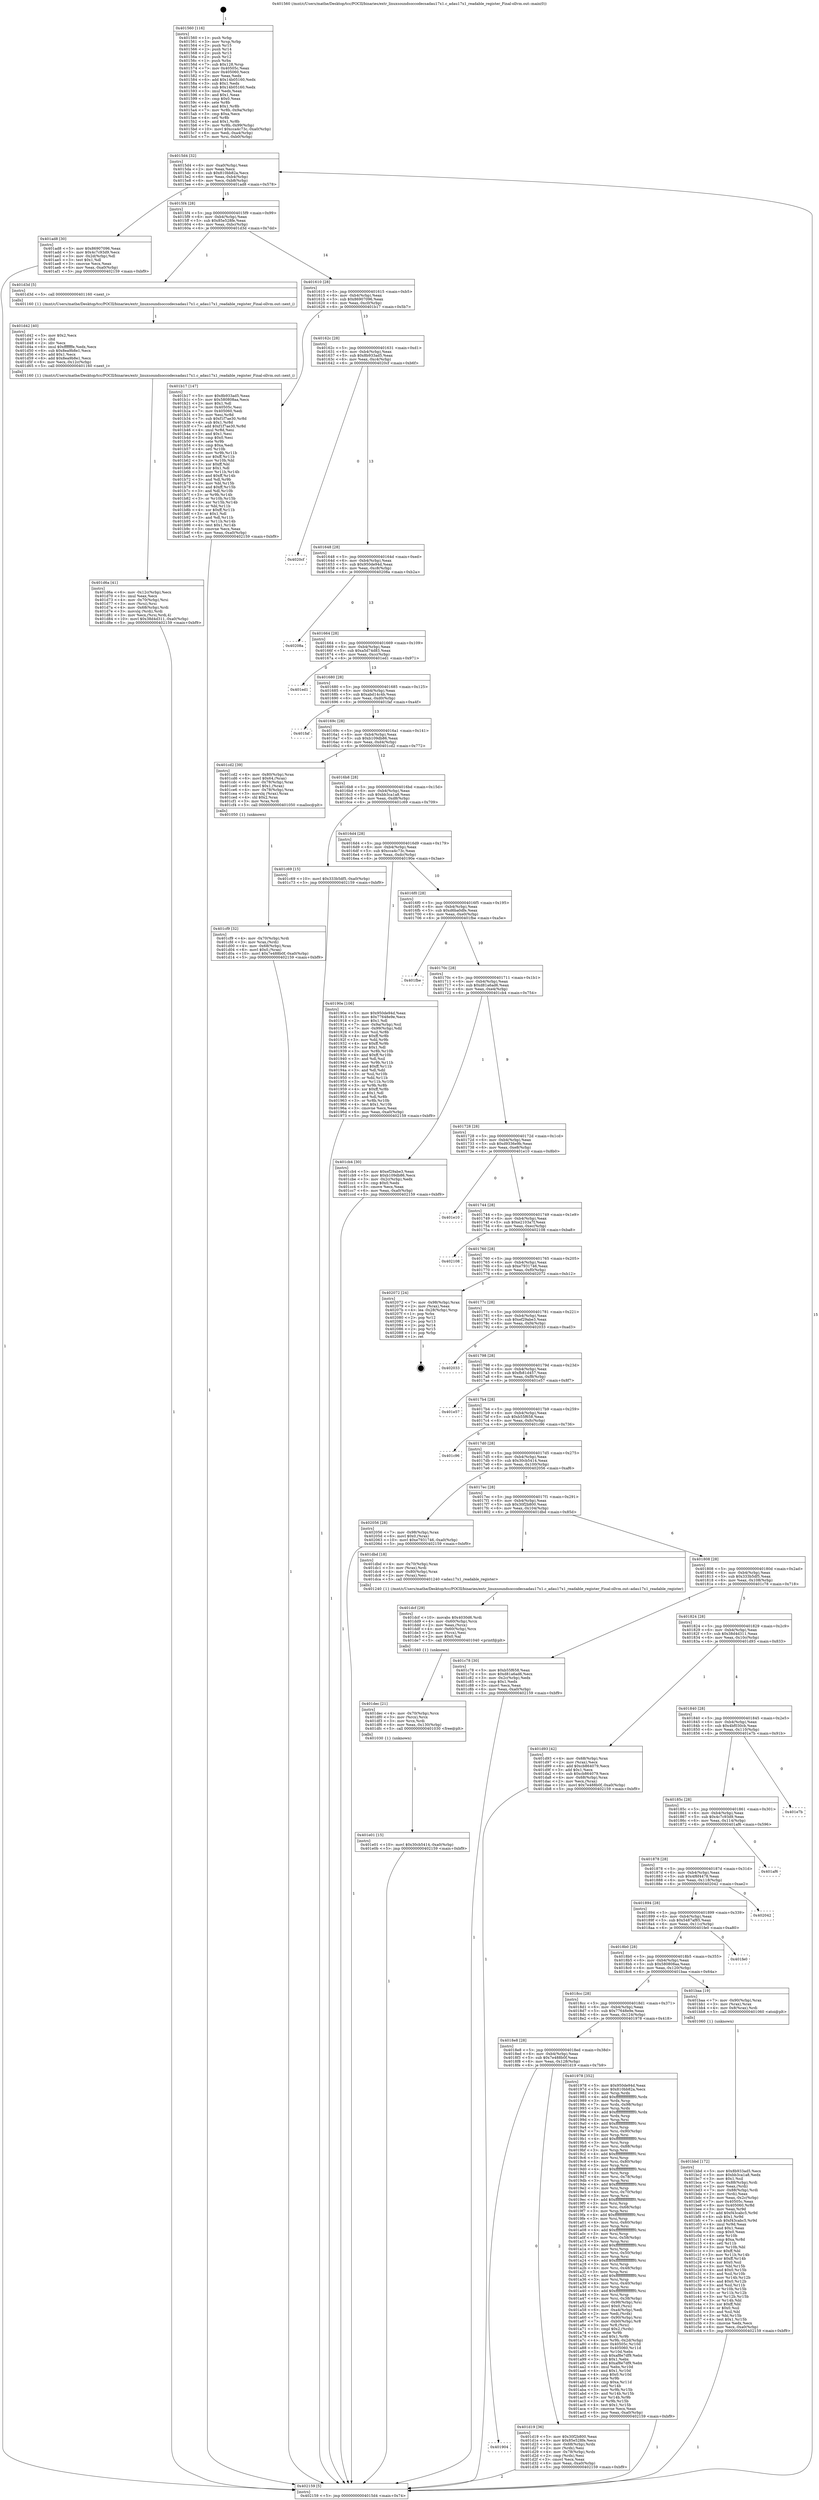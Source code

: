 digraph "0x401560" {
  label = "0x401560 (/mnt/c/Users/mathe/Desktop/tcc/POCII/binaries/extr_linuxsoundsoccodecsadau17x1.c_adau17x1_readable_register_Final-ollvm.out::main(0))"
  labelloc = "t"
  node[shape=record]

  Entry [label="",width=0.3,height=0.3,shape=circle,fillcolor=black,style=filled]
  "0x4015d4" [label="{
     0x4015d4 [32]\l
     | [instrs]\l
     &nbsp;&nbsp;0x4015d4 \<+6\>: mov -0xa0(%rbp),%eax\l
     &nbsp;&nbsp;0x4015da \<+2\>: mov %eax,%ecx\l
     &nbsp;&nbsp;0x4015dc \<+6\>: sub $0x810bb82a,%ecx\l
     &nbsp;&nbsp;0x4015e2 \<+6\>: mov %eax,-0xb4(%rbp)\l
     &nbsp;&nbsp;0x4015e8 \<+6\>: mov %ecx,-0xb8(%rbp)\l
     &nbsp;&nbsp;0x4015ee \<+6\>: je 0000000000401ad8 \<main+0x578\>\l
  }"]
  "0x401ad8" [label="{
     0x401ad8 [30]\l
     | [instrs]\l
     &nbsp;&nbsp;0x401ad8 \<+5\>: mov $0x86907096,%eax\l
     &nbsp;&nbsp;0x401add \<+5\>: mov $0x4c7c93d9,%ecx\l
     &nbsp;&nbsp;0x401ae2 \<+3\>: mov -0x2d(%rbp),%dl\l
     &nbsp;&nbsp;0x401ae5 \<+3\>: test $0x1,%dl\l
     &nbsp;&nbsp;0x401ae8 \<+3\>: cmovne %ecx,%eax\l
     &nbsp;&nbsp;0x401aeb \<+6\>: mov %eax,-0xa0(%rbp)\l
     &nbsp;&nbsp;0x401af1 \<+5\>: jmp 0000000000402159 \<main+0xbf9\>\l
  }"]
  "0x4015f4" [label="{
     0x4015f4 [28]\l
     | [instrs]\l
     &nbsp;&nbsp;0x4015f4 \<+5\>: jmp 00000000004015f9 \<main+0x99\>\l
     &nbsp;&nbsp;0x4015f9 \<+6\>: mov -0xb4(%rbp),%eax\l
     &nbsp;&nbsp;0x4015ff \<+5\>: sub $0x85e528fe,%eax\l
     &nbsp;&nbsp;0x401604 \<+6\>: mov %eax,-0xbc(%rbp)\l
     &nbsp;&nbsp;0x40160a \<+6\>: je 0000000000401d3d \<main+0x7dd\>\l
  }"]
  Exit [label="",width=0.3,height=0.3,shape=circle,fillcolor=black,style=filled,peripheries=2]
  "0x401d3d" [label="{
     0x401d3d [5]\l
     | [instrs]\l
     &nbsp;&nbsp;0x401d3d \<+5\>: call 0000000000401160 \<next_i\>\l
     | [calls]\l
     &nbsp;&nbsp;0x401160 \{1\} (/mnt/c/Users/mathe/Desktop/tcc/POCII/binaries/extr_linuxsoundsoccodecsadau17x1.c_adau17x1_readable_register_Final-ollvm.out::next_i)\l
  }"]
  "0x401610" [label="{
     0x401610 [28]\l
     | [instrs]\l
     &nbsp;&nbsp;0x401610 \<+5\>: jmp 0000000000401615 \<main+0xb5\>\l
     &nbsp;&nbsp;0x401615 \<+6\>: mov -0xb4(%rbp),%eax\l
     &nbsp;&nbsp;0x40161b \<+5\>: sub $0x86907096,%eax\l
     &nbsp;&nbsp;0x401620 \<+6\>: mov %eax,-0xc0(%rbp)\l
     &nbsp;&nbsp;0x401626 \<+6\>: je 0000000000401b17 \<main+0x5b7\>\l
  }"]
  "0x401e01" [label="{
     0x401e01 [15]\l
     | [instrs]\l
     &nbsp;&nbsp;0x401e01 \<+10\>: movl $0x30cb5414,-0xa0(%rbp)\l
     &nbsp;&nbsp;0x401e0b \<+5\>: jmp 0000000000402159 \<main+0xbf9\>\l
  }"]
  "0x401b17" [label="{
     0x401b17 [147]\l
     | [instrs]\l
     &nbsp;&nbsp;0x401b17 \<+5\>: mov $0x8b933ad5,%eax\l
     &nbsp;&nbsp;0x401b1c \<+5\>: mov $0x580808aa,%ecx\l
     &nbsp;&nbsp;0x401b21 \<+2\>: mov $0x1,%dl\l
     &nbsp;&nbsp;0x401b23 \<+7\>: mov 0x40505c,%esi\l
     &nbsp;&nbsp;0x401b2a \<+7\>: mov 0x405060,%edi\l
     &nbsp;&nbsp;0x401b31 \<+3\>: mov %esi,%r8d\l
     &nbsp;&nbsp;0x401b34 \<+7\>: sub $0xf1f7ae30,%r8d\l
     &nbsp;&nbsp;0x401b3b \<+4\>: sub $0x1,%r8d\l
     &nbsp;&nbsp;0x401b3f \<+7\>: add $0xf1f7ae30,%r8d\l
     &nbsp;&nbsp;0x401b46 \<+4\>: imul %r8d,%esi\l
     &nbsp;&nbsp;0x401b4a \<+3\>: and $0x1,%esi\l
     &nbsp;&nbsp;0x401b4d \<+3\>: cmp $0x0,%esi\l
     &nbsp;&nbsp;0x401b50 \<+4\>: sete %r9b\l
     &nbsp;&nbsp;0x401b54 \<+3\>: cmp $0xa,%edi\l
     &nbsp;&nbsp;0x401b57 \<+4\>: setl %r10b\l
     &nbsp;&nbsp;0x401b5b \<+3\>: mov %r9b,%r11b\l
     &nbsp;&nbsp;0x401b5e \<+4\>: xor $0xff,%r11b\l
     &nbsp;&nbsp;0x401b62 \<+3\>: mov %r10b,%bl\l
     &nbsp;&nbsp;0x401b65 \<+3\>: xor $0xff,%bl\l
     &nbsp;&nbsp;0x401b68 \<+3\>: xor $0x1,%dl\l
     &nbsp;&nbsp;0x401b6b \<+3\>: mov %r11b,%r14b\l
     &nbsp;&nbsp;0x401b6e \<+4\>: and $0xff,%r14b\l
     &nbsp;&nbsp;0x401b72 \<+3\>: and %dl,%r9b\l
     &nbsp;&nbsp;0x401b75 \<+3\>: mov %bl,%r15b\l
     &nbsp;&nbsp;0x401b78 \<+4\>: and $0xff,%r15b\l
     &nbsp;&nbsp;0x401b7c \<+3\>: and %dl,%r10b\l
     &nbsp;&nbsp;0x401b7f \<+3\>: or %r9b,%r14b\l
     &nbsp;&nbsp;0x401b82 \<+3\>: or %r10b,%r15b\l
     &nbsp;&nbsp;0x401b85 \<+3\>: xor %r15b,%r14b\l
     &nbsp;&nbsp;0x401b88 \<+3\>: or %bl,%r11b\l
     &nbsp;&nbsp;0x401b8b \<+4\>: xor $0xff,%r11b\l
     &nbsp;&nbsp;0x401b8f \<+3\>: or $0x1,%dl\l
     &nbsp;&nbsp;0x401b92 \<+3\>: and %dl,%r11b\l
     &nbsp;&nbsp;0x401b95 \<+3\>: or %r11b,%r14b\l
     &nbsp;&nbsp;0x401b98 \<+4\>: test $0x1,%r14b\l
     &nbsp;&nbsp;0x401b9c \<+3\>: cmovne %ecx,%eax\l
     &nbsp;&nbsp;0x401b9f \<+6\>: mov %eax,-0xa0(%rbp)\l
     &nbsp;&nbsp;0x401ba5 \<+5\>: jmp 0000000000402159 \<main+0xbf9\>\l
  }"]
  "0x40162c" [label="{
     0x40162c [28]\l
     | [instrs]\l
     &nbsp;&nbsp;0x40162c \<+5\>: jmp 0000000000401631 \<main+0xd1\>\l
     &nbsp;&nbsp;0x401631 \<+6\>: mov -0xb4(%rbp),%eax\l
     &nbsp;&nbsp;0x401637 \<+5\>: sub $0x8b933ad5,%eax\l
     &nbsp;&nbsp;0x40163c \<+6\>: mov %eax,-0xc4(%rbp)\l
     &nbsp;&nbsp;0x401642 \<+6\>: je 00000000004020cf \<main+0xb6f\>\l
  }"]
  "0x401dec" [label="{
     0x401dec [21]\l
     | [instrs]\l
     &nbsp;&nbsp;0x401dec \<+4\>: mov -0x70(%rbp),%rcx\l
     &nbsp;&nbsp;0x401df0 \<+3\>: mov (%rcx),%rcx\l
     &nbsp;&nbsp;0x401df3 \<+3\>: mov %rcx,%rdi\l
     &nbsp;&nbsp;0x401df6 \<+6\>: mov %eax,-0x130(%rbp)\l
     &nbsp;&nbsp;0x401dfc \<+5\>: call 0000000000401030 \<free@plt\>\l
     | [calls]\l
     &nbsp;&nbsp;0x401030 \{1\} (unknown)\l
  }"]
  "0x4020cf" [label="{
     0x4020cf\l
  }", style=dashed]
  "0x401648" [label="{
     0x401648 [28]\l
     | [instrs]\l
     &nbsp;&nbsp;0x401648 \<+5\>: jmp 000000000040164d \<main+0xed\>\l
     &nbsp;&nbsp;0x40164d \<+6\>: mov -0xb4(%rbp),%eax\l
     &nbsp;&nbsp;0x401653 \<+5\>: sub $0x950de94d,%eax\l
     &nbsp;&nbsp;0x401658 \<+6\>: mov %eax,-0xc8(%rbp)\l
     &nbsp;&nbsp;0x40165e \<+6\>: je 000000000040208a \<main+0xb2a\>\l
  }"]
  "0x401dcf" [label="{
     0x401dcf [29]\l
     | [instrs]\l
     &nbsp;&nbsp;0x401dcf \<+10\>: movabs $0x4030d6,%rdi\l
     &nbsp;&nbsp;0x401dd9 \<+4\>: mov -0x60(%rbp),%rcx\l
     &nbsp;&nbsp;0x401ddd \<+2\>: mov %eax,(%rcx)\l
     &nbsp;&nbsp;0x401ddf \<+4\>: mov -0x60(%rbp),%rcx\l
     &nbsp;&nbsp;0x401de3 \<+2\>: mov (%rcx),%esi\l
     &nbsp;&nbsp;0x401de5 \<+2\>: mov $0x0,%al\l
     &nbsp;&nbsp;0x401de7 \<+5\>: call 0000000000401040 \<printf@plt\>\l
     | [calls]\l
     &nbsp;&nbsp;0x401040 \{1\} (unknown)\l
  }"]
  "0x40208a" [label="{
     0x40208a\l
  }", style=dashed]
  "0x401664" [label="{
     0x401664 [28]\l
     | [instrs]\l
     &nbsp;&nbsp;0x401664 \<+5\>: jmp 0000000000401669 \<main+0x109\>\l
     &nbsp;&nbsp;0x401669 \<+6\>: mov -0xb4(%rbp),%eax\l
     &nbsp;&nbsp;0x40166f \<+5\>: sub $0xa5d74d83,%eax\l
     &nbsp;&nbsp;0x401674 \<+6\>: mov %eax,-0xcc(%rbp)\l
     &nbsp;&nbsp;0x40167a \<+6\>: je 0000000000401ed1 \<main+0x971\>\l
  }"]
  "0x401d6a" [label="{
     0x401d6a [41]\l
     | [instrs]\l
     &nbsp;&nbsp;0x401d6a \<+6\>: mov -0x12c(%rbp),%ecx\l
     &nbsp;&nbsp;0x401d70 \<+3\>: imul %eax,%ecx\l
     &nbsp;&nbsp;0x401d73 \<+4\>: mov -0x70(%rbp),%rsi\l
     &nbsp;&nbsp;0x401d77 \<+3\>: mov (%rsi),%rsi\l
     &nbsp;&nbsp;0x401d7a \<+4\>: mov -0x68(%rbp),%rdi\l
     &nbsp;&nbsp;0x401d7e \<+3\>: movslq (%rdi),%rdi\l
     &nbsp;&nbsp;0x401d81 \<+3\>: mov %ecx,(%rsi,%rdi,4)\l
     &nbsp;&nbsp;0x401d84 \<+10\>: movl $0x38d4d311,-0xa0(%rbp)\l
     &nbsp;&nbsp;0x401d8e \<+5\>: jmp 0000000000402159 \<main+0xbf9\>\l
  }"]
  "0x401ed1" [label="{
     0x401ed1\l
  }", style=dashed]
  "0x401680" [label="{
     0x401680 [28]\l
     | [instrs]\l
     &nbsp;&nbsp;0x401680 \<+5\>: jmp 0000000000401685 \<main+0x125\>\l
     &nbsp;&nbsp;0x401685 \<+6\>: mov -0xb4(%rbp),%eax\l
     &nbsp;&nbsp;0x40168b \<+5\>: sub $0xabd14c4b,%eax\l
     &nbsp;&nbsp;0x401690 \<+6\>: mov %eax,-0xd0(%rbp)\l
     &nbsp;&nbsp;0x401696 \<+6\>: je 0000000000401faf \<main+0xa4f\>\l
  }"]
  "0x401d42" [label="{
     0x401d42 [40]\l
     | [instrs]\l
     &nbsp;&nbsp;0x401d42 \<+5\>: mov $0x2,%ecx\l
     &nbsp;&nbsp;0x401d47 \<+1\>: cltd\l
     &nbsp;&nbsp;0x401d48 \<+2\>: idiv %ecx\l
     &nbsp;&nbsp;0x401d4a \<+6\>: imul $0xfffffffe,%edx,%ecx\l
     &nbsp;&nbsp;0x401d50 \<+6\>: sub $0x8ea9b8e1,%ecx\l
     &nbsp;&nbsp;0x401d56 \<+3\>: add $0x1,%ecx\l
     &nbsp;&nbsp;0x401d59 \<+6\>: add $0x8ea9b8e1,%ecx\l
     &nbsp;&nbsp;0x401d5f \<+6\>: mov %ecx,-0x12c(%rbp)\l
     &nbsp;&nbsp;0x401d65 \<+5\>: call 0000000000401160 \<next_i\>\l
     | [calls]\l
     &nbsp;&nbsp;0x401160 \{1\} (/mnt/c/Users/mathe/Desktop/tcc/POCII/binaries/extr_linuxsoundsoccodecsadau17x1.c_adau17x1_readable_register_Final-ollvm.out::next_i)\l
  }"]
  "0x401faf" [label="{
     0x401faf\l
  }", style=dashed]
  "0x40169c" [label="{
     0x40169c [28]\l
     | [instrs]\l
     &nbsp;&nbsp;0x40169c \<+5\>: jmp 00000000004016a1 \<main+0x141\>\l
     &nbsp;&nbsp;0x4016a1 \<+6\>: mov -0xb4(%rbp),%eax\l
     &nbsp;&nbsp;0x4016a7 \<+5\>: sub $0xb109db86,%eax\l
     &nbsp;&nbsp;0x4016ac \<+6\>: mov %eax,-0xd4(%rbp)\l
     &nbsp;&nbsp;0x4016b2 \<+6\>: je 0000000000401cd2 \<main+0x772\>\l
  }"]
  "0x401904" [label="{
     0x401904\l
  }", style=dashed]
  "0x401cd2" [label="{
     0x401cd2 [39]\l
     | [instrs]\l
     &nbsp;&nbsp;0x401cd2 \<+4\>: mov -0x80(%rbp),%rax\l
     &nbsp;&nbsp;0x401cd6 \<+6\>: movl $0x64,(%rax)\l
     &nbsp;&nbsp;0x401cdc \<+4\>: mov -0x78(%rbp),%rax\l
     &nbsp;&nbsp;0x401ce0 \<+6\>: movl $0x1,(%rax)\l
     &nbsp;&nbsp;0x401ce6 \<+4\>: mov -0x78(%rbp),%rax\l
     &nbsp;&nbsp;0x401cea \<+3\>: movslq (%rax),%rax\l
     &nbsp;&nbsp;0x401ced \<+4\>: shl $0x2,%rax\l
     &nbsp;&nbsp;0x401cf1 \<+3\>: mov %rax,%rdi\l
     &nbsp;&nbsp;0x401cf4 \<+5\>: call 0000000000401050 \<malloc@plt\>\l
     | [calls]\l
     &nbsp;&nbsp;0x401050 \{1\} (unknown)\l
  }"]
  "0x4016b8" [label="{
     0x4016b8 [28]\l
     | [instrs]\l
     &nbsp;&nbsp;0x4016b8 \<+5\>: jmp 00000000004016bd \<main+0x15d\>\l
     &nbsp;&nbsp;0x4016bd \<+6\>: mov -0xb4(%rbp),%eax\l
     &nbsp;&nbsp;0x4016c3 \<+5\>: sub $0xbb3ca1a8,%eax\l
     &nbsp;&nbsp;0x4016c8 \<+6\>: mov %eax,-0xd8(%rbp)\l
     &nbsp;&nbsp;0x4016ce \<+6\>: je 0000000000401c69 \<main+0x709\>\l
  }"]
  "0x401d19" [label="{
     0x401d19 [36]\l
     | [instrs]\l
     &nbsp;&nbsp;0x401d19 \<+5\>: mov $0x30f2b800,%eax\l
     &nbsp;&nbsp;0x401d1e \<+5\>: mov $0x85e528fe,%ecx\l
     &nbsp;&nbsp;0x401d23 \<+4\>: mov -0x68(%rbp),%rdx\l
     &nbsp;&nbsp;0x401d27 \<+2\>: mov (%rdx),%esi\l
     &nbsp;&nbsp;0x401d29 \<+4\>: mov -0x78(%rbp),%rdx\l
     &nbsp;&nbsp;0x401d2d \<+2\>: cmp (%rdx),%esi\l
     &nbsp;&nbsp;0x401d2f \<+3\>: cmovl %ecx,%eax\l
     &nbsp;&nbsp;0x401d32 \<+6\>: mov %eax,-0xa0(%rbp)\l
     &nbsp;&nbsp;0x401d38 \<+5\>: jmp 0000000000402159 \<main+0xbf9\>\l
  }"]
  "0x401c69" [label="{
     0x401c69 [15]\l
     | [instrs]\l
     &nbsp;&nbsp;0x401c69 \<+10\>: movl $0x333b5df5,-0xa0(%rbp)\l
     &nbsp;&nbsp;0x401c73 \<+5\>: jmp 0000000000402159 \<main+0xbf9\>\l
  }"]
  "0x4016d4" [label="{
     0x4016d4 [28]\l
     | [instrs]\l
     &nbsp;&nbsp;0x4016d4 \<+5\>: jmp 00000000004016d9 \<main+0x179\>\l
     &nbsp;&nbsp;0x4016d9 \<+6\>: mov -0xb4(%rbp),%eax\l
     &nbsp;&nbsp;0x4016df \<+5\>: sub $0xcca4c73c,%eax\l
     &nbsp;&nbsp;0x4016e4 \<+6\>: mov %eax,-0xdc(%rbp)\l
     &nbsp;&nbsp;0x4016ea \<+6\>: je 000000000040190e \<main+0x3ae\>\l
  }"]
  "0x401cf9" [label="{
     0x401cf9 [32]\l
     | [instrs]\l
     &nbsp;&nbsp;0x401cf9 \<+4\>: mov -0x70(%rbp),%rdi\l
     &nbsp;&nbsp;0x401cfd \<+3\>: mov %rax,(%rdi)\l
     &nbsp;&nbsp;0x401d00 \<+4\>: mov -0x68(%rbp),%rax\l
     &nbsp;&nbsp;0x401d04 \<+6\>: movl $0x0,(%rax)\l
     &nbsp;&nbsp;0x401d0a \<+10\>: movl $0x7e488b0f,-0xa0(%rbp)\l
     &nbsp;&nbsp;0x401d14 \<+5\>: jmp 0000000000402159 \<main+0xbf9\>\l
  }"]
  "0x40190e" [label="{
     0x40190e [106]\l
     | [instrs]\l
     &nbsp;&nbsp;0x40190e \<+5\>: mov $0x950de94d,%eax\l
     &nbsp;&nbsp;0x401913 \<+5\>: mov $0x77648e9e,%ecx\l
     &nbsp;&nbsp;0x401918 \<+2\>: mov $0x1,%dl\l
     &nbsp;&nbsp;0x40191a \<+7\>: mov -0x9a(%rbp),%sil\l
     &nbsp;&nbsp;0x401921 \<+7\>: mov -0x99(%rbp),%dil\l
     &nbsp;&nbsp;0x401928 \<+3\>: mov %sil,%r8b\l
     &nbsp;&nbsp;0x40192b \<+4\>: xor $0xff,%r8b\l
     &nbsp;&nbsp;0x40192f \<+3\>: mov %dil,%r9b\l
     &nbsp;&nbsp;0x401932 \<+4\>: xor $0xff,%r9b\l
     &nbsp;&nbsp;0x401936 \<+3\>: xor $0x1,%dl\l
     &nbsp;&nbsp;0x401939 \<+3\>: mov %r8b,%r10b\l
     &nbsp;&nbsp;0x40193c \<+4\>: and $0xff,%r10b\l
     &nbsp;&nbsp;0x401940 \<+3\>: and %dl,%sil\l
     &nbsp;&nbsp;0x401943 \<+3\>: mov %r9b,%r11b\l
     &nbsp;&nbsp;0x401946 \<+4\>: and $0xff,%r11b\l
     &nbsp;&nbsp;0x40194a \<+3\>: and %dl,%dil\l
     &nbsp;&nbsp;0x40194d \<+3\>: or %sil,%r10b\l
     &nbsp;&nbsp;0x401950 \<+3\>: or %dil,%r11b\l
     &nbsp;&nbsp;0x401953 \<+3\>: xor %r11b,%r10b\l
     &nbsp;&nbsp;0x401956 \<+3\>: or %r9b,%r8b\l
     &nbsp;&nbsp;0x401959 \<+4\>: xor $0xff,%r8b\l
     &nbsp;&nbsp;0x40195d \<+3\>: or $0x1,%dl\l
     &nbsp;&nbsp;0x401960 \<+3\>: and %dl,%r8b\l
     &nbsp;&nbsp;0x401963 \<+3\>: or %r8b,%r10b\l
     &nbsp;&nbsp;0x401966 \<+4\>: test $0x1,%r10b\l
     &nbsp;&nbsp;0x40196a \<+3\>: cmovne %ecx,%eax\l
     &nbsp;&nbsp;0x40196d \<+6\>: mov %eax,-0xa0(%rbp)\l
     &nbsp;&nbsp;0x401973 \<+5\>: jmp 0000000000402159 \<main+0xbf9\>\l
  }"]
  "0x4016f0" [label="{
     0x4016f0 [28]\l
     | [instrs]\l
     &nbsp;&nbsp;0x4016f0 \<+5\>: jmp 00000000004016f5 \<main+0x195\>\l
     &nbsp;&nbsp;0x4016f5 \<+6\>: mov -0xb4(%rbp),%eax\l
     &nbsp;&nbsp;0x4016fb \<+5\>: sub $0xd6ba0dfe,%eax\l
     &nbsp;&nbsp;0x401700 \<+6\>: mov %eax,-0xe0(%rbp)\l
     &nbsp;&nbsp;0x401706 \<+6\>: je 0000000000401fbe \<main+0xa5e\>\l
  }"]
  "0x402159" [label="{
     0x402159 [5]\l
     | [instrs]\l
     &nbsp;&nbsp;0x402159 \<+5\>: jmp 00000000004015d4 \<main+0x74\>\l
  }"]
  "0x401560" [label="{
     0x401560 [116]\l
     | [instrs]\l
     &nbsp;&nbsp;0x401560 \<+1\>: push %rbp\l
     &nbsp;&nbsp;0x401561 \<+3\>: mov %rsp,%rbp\l
     &nbsp;&nbsp;0x401564 \<+2\>: push %r15\l
     &nbsp;&nbsp;0x401566 \<+2\>: push %r14\l
     &nbsp;&nbsp;0x401568 \<+2\>: push %r13\l
     &nbsp;&nbsp;0x40156a \<+2\>: push %r12\l
     &nbsp;&nbsp;0x40156c \<+1\>: push %rbx\l
     &nbsp;&nbsp;0x40156d \<+7\>: sub $0x128,%rsp\l
     &nbsp;&nbsp;0x401574 \<+7\>: mov 0x40505c,%eax\l
     &nbsp;&nbsp;0x40157b \<+7\>: mov 0x405060,%ecx\l
     &nbsp;&nbsp;0x401582 \<+2\>: mov %eax,%edx\l
     &nbsp;&nbsp;0x401584 \<+6\>: add $0x14b05160,%edx\l
     &nbsp;&nbsp;0x40158a \<+3\>: sub $0x1,%edx\l
     &nbsp;&nbsp;0x40158d \<+6\>: sub $0x14b05160,%edx\l
     &nbsp;&nbsp;0x401593 \<+3\>: imul %edx,%eax\l
     &nbsp;&nbsp;0x401596 \<+3\>: and $0x1,%eax\l
     &nbsp;&nbsp;0x401599 \<+3\>: cmp $0x0,%eax\l
     &nbsp;&nbsp;0x40159c \<+4\>: sete %r8b\l
     &nbsp;&nbsp;0x4015a0 \<+4\>: and $0x1,%r8b\l
     &nbsp;&nbsp;0x4015a4 \<+7\>: mov %r8b,-0x9a(%rbp)\l
     &nbsp;&nbsp;0x4015ab \<+3\>: cmp $0xa,%ecx\l
     &nbsp;&nbsp;0x4015ae \<+4\>: setl %r8b\l
     &nbsp;&nbsp;0x4015b2 \<+4\>: and $0x1,%r8b\l
     &nbsp;&nbsp;0x4015b6 \<+7\>: mov %r8b,-0x99(%rbp)\l
     &nbsp;&nbsp;0x4015bd \<+10\>: movl $0xcca4c73c,-0xa0(%rbp)\l
     &nbsp;&nbsp;0x4015c7 \<+6\>: mov %edi,-0xa4(%rbp)\l
     &nbsp;&nbsp;0x4015cd \<+7\>: mov %rsi,-0xb0(%rbp)\l
  }"]
  "0x401bbd" [label="{
     0x401bbd [172]\l
     | [instrs]\l
     &nbsp;&nbsp;0x401bbd \<+5\>: mov $0x8b933ad5,%ecx\l
     &nbsp;&nbsp;0x401bc2 \<+5\>: mov $0xbb3ca1a8,%edx\l
     &nbsp;&nbsp;0x401bc7 \<+3\>: mov $0x1,%sil\l
     &nbsp;&nbsp;0x401bca \<+7\>: mov -0x88(%rbp),%rdi\l
     &nbsp;&nbsp;0x401bd1 \<+2\>: mov %eax,(%rdi)\l
     &nbsp;&nbsp;0x401bd3 \<+7\>: mov -0x88(%rbp),%rdi\l
     &nbsp;&nbsp;0x401bda \<+2\>: mov (%rdi),%eax\l
     &nbsp;&nbsp;0x401bdc \<+3\>: mov %eax,-0x2c(%rbp)\l
     &nbsp;&nbsp;0x401bdf \<+7\>: mov 0x40505c,%eax\l
     &nbsp;&nbsp;0x401be6 \<+8\>: mov 0x405060,%r8d\l
     &nbsp;&nbsp;0x401bee \<+3\>: mov %eax,%r9d\l
     &nbsp;&nbsp;0x401bf1 \<+7\>: add $0xf43cabc5,%r9d\l
     &nbsp;&nbsp;0x401bf8 \<+4\>: sub $0x1,%r9d\l
     &nbsp;&nbsp;0x401bfc \<+7\>: sub $0xf43cabc5,%r9d\l
     &nbsp;&nbsp;0x401c03 \<+4\>: imul %r9d,%eax\l
     &nbsp;&nbsp;0x401c07 \<+3\>: and $0x1,%eax\l
     &nbsp;&nbsp;0x401c0a \<+3\>: cmp $0x0,%eax\l
     &nbsp;&nbsp;0x401c0d \<+4\>: sete %r10b\l
     &nbsp;&nbsp;0x401c11 \<+4\>: cmp $0xa,%r8d\l
     &nbsp;&nbsp;0x401c15 \<+4\>: setl %r11b\l
     &nbsp;&nbsp;0x401c19 \<+3\>: mov %r10b,%bl\l
     &nbsp;&nbsp;0x401c1c \<+3\>: xor $0xff,%bl\l
     &nbsp;&nbsp;0x401c1f \<+3\>: mov %r11b,%r14b\l
     &nbsp;&nbsp;0x401c22 \<+4\>: xor $0xff,%r14b\l
     &nbsp;&nbsp;0x401c26 \<+4\>: xor $0x0,%sil\l
     &nbsp;&nbsp;0x401c2a \<+3\>: mov %bl,%r15b\l
     &nbsp;&nbsp;0x401c2d \<+4\>: and $0x0,%r15b\l
     &nbsp;&nbsp;0x401c31 \<+3\>: and %sil,%r10b\l
     &nbsp;&nbsp;0x401c34 \<+3\>: mov %r14b,%r12b\l
     &nbsp;&nbsp;0x401c37 \<+4\>: and $0x0,%r12b\l
     &nbsp;&nbsp;0x401c3b \<+3\>: and %sil,%r11b\l
     &nbsp;&nbsp;0x401c3e \<+3\>: or %r10b,%r15b\l
     &nbsp;&nbsp;0x401c41 \<+3\>: or %r11b,%r12b\l
     &nbsp;&nbsp;0x401c44 \<+3\>: xor %r12b,%r15b\l
     &nbsp;&nbsp;0x401c47 \<+3\>: or %r14b,%bl\l
     &nbsp;&nbsp;0x401c4a \<+3\>: xor $0xff,%bl\l
     &nbsp;&nbsp;0x401c4d \<+4\>: or $0x0,%sil\l
     &nbsp;&nbsp;0x401c51 \<+3\>: and %sil,%bl\l
     &nbsp;&nbsp;0x401c54 \<+3\>: or %bl,%r15b\l
     &nbsp;&nbsp;0x401c57 \<+4\>: test $0x1,%r15b\l
     &nbsp;&nbsp;0x401c5b \<+3\>: cmovne %edx,%ecx\l
     &nbsp;&nbsp;0x401c5e \<+6\>: mov %ecx,-0xa0(%rbp)\l
     &nbsp;&nbsp;0x401c64 \<+5\>: jmp 0000000000402159 \<main+0xbf9\>\l
  }"]
  "0x401fbe" [label="{
     0x401fbe\l
  }", style=dashed]
  "0x40170c" [label="{
     0x40170c [28]\l
     | [instrs]\l
     &nbsp;&nbsp;0x40170c \<+5\>: jmp 0000000000401711 \<main+0x1b1\>\l
     &nbsp;&nbsp;0x401711 \<+6\>: mov -0xb4(%rbp),%eax\l
     &nbsp;&nbsp;0x401717 \<+5\>: sub $0xd81a6ad6,%eax\l
     &nbsp;&nbsp;0x40171c \<+6\>: mov %eax,-0xe4(%rbp)\l
     &nbsp;&nbsp;0x401722 \<+6\>: je 0000000000401cb4 \<main+0x754\>\l
  }"]
  "0x4018e8" [label="{
     0x4018e8 [28]\l
     | [instrs]\l
     &nbsp;&nbsp;0x4018e8 \<+5\>: jmp 00000000004018ed \<main+0x38d\>\l
     &nbsp;&nbsp;0x4018ed \<+6\>: mov -0xb4(%rbp),%eax\l
     &nbsp;&nbsp;0x4018f3 \<+5\>: sub $0x7e488b0f,%eax\l
     &nbsp;&nbsp;0x4018f8 \<+6\>: mov %eax,-0x128(%rbp)\l
     &nbsp;&nbsp;0x4018fe \<+6\>: je 0000000000401d19 \<main+0x7b9\>\l
  }"]
  "0x401cb4" [label="{
     0x401cb4 [30]\l
     | [instrs]\l
     &nbsp;&nbsp;0x401cb4 \<+5\>: mov $0xef29abe3,%eax\l
     &nbsp;&nbsp;0x401cb9 \<+5\>: mov $0xb109db86,%ecx\l
     &nbsp;&nbsp;0x401cbe \<+3\>: mov -0x2c(%rbp),%edx\l
     &nbsp;&nbsp;0x401cc1 \<+3\>: cmp $0x0,%edx\l
     &nbsp;&nbsp;0x401cc4 \<+3\>: cmove %ecx,%eax\l
     &nbsp;&nbsp;0x401cc7 \<+6\>: mov %eax,-0xa0(%rbp)\l
     &nbsp;&nbsp;0x401ccd \<+5\>: jmp 0000000000402159 \<main+0xbf9\>\l
  }"]
  "0x401728" [label="{
     0x401728 [28]\l
     | [instrs]\l
     &nbsp;&nbsp;0x401728 \<+5\>: jmp 000000000040172d \<main+0x1cd\>\l
     &nbsp;&nbsp;0x40172d \<+6\>: mov -0xb4(%rbp),%eax\l
     &nbsp;&nbsp;0x401733 \<+5\>: sub $0xd9336e9b,%eax\l
     &nbsp;&nbsp;0x401738 \<+6\>: mov %eax,-0xe8(%rbp)\l
     &nbsp;&nbsp;0x40173e \<+6\>: je 0000000000401e10 \<main+0x8b0\>\l
  }"]
  "0x401978" [label="{
     0x401978 [352]\l
     | [instrs]\l
     &nbsp;&nbsp;0x401978 \<+5\>: mov $0x950de94d,%eax\l
     &nbsp;&nbsp;0x40197d \<+5\>: mov $0x810bb82a,%ecx\l
     &nbsp;&nbsp;0x401982 \<+3\>: mov %rsp,%rdx\l
     &nbsp;&nbsp;0x401985 \<+4\>: add $0xfffffffffffffff0,%rdx\l
     &nbsp;&nbsp;0x401989 \<+3\>: mov %rdx,%rsp\l
     &nbsp;&nbsp;0x40198c \<+7\>: mov %rdx,-0x98(%rbp)\l
     &nbsp;&nbsp;0x401993 \<+3\>: mov %rsp,%rdx\l
     &nbsp;&nbsp;0x401996 \<+4\>: add $0xfffffffffffffff0,%rdx\l
     &nbsp;&nbsp;0x40199a \<+3\>: mov %rdx,%rsp\l
     &nbsp;&nbsp;0x40199d \<+3\>: mov %rsp,%rsi\l
     &nbsp;&nbsp;0x4019a0 \<+4\>: add $0xfffffffffffffff0,%rsi\l
     &nbsp;&nbsp;0x4019a4 \<+3\>: mov %rsi,%rsp\l
     &nbsp;&nbsp;0x4019a7 \<+7\>: mov %rsi,-0x90(%rbp)\l
     &nbsp;&nbsp;0x4019ae \<+3\>: mov %rsp,%rsi\l
     &nbsp;&nbsp;0x4019b1 \<+4\>: add $0xfffffffffffffff0,%rsi\l
     &nbsp;&nbsp;0x4019b5 \<+3\>: mov %rsi,%rsp\l
     &nbsp;&nbsp;0x4019b8 \<+7\>: mov %rsi,-0x88(%rbp)\l
     &nbsp;&nbsp;0x4019bf \<+3\>: mov %rsp,%rsi\l
     &nbsp;&nbsp;0x4019c2 \<+4\>: add $0xfffffffffffffff0,%rsi\l
     &nbsp;&nbsp;0x4019c6 \<+3\>: mov %rsi,%rsp\l
     &nbsp;&nbsp;0x4019c9 \<+4\>: mov %rsi,-0x80(%rbp)\l
     &nbsp;&nbsp;0x4019cd \<+3\>: mov %rsp,%rsi\l
     &nbsp;&nbsp;0x4019d0 \<+4\>: add $0xfffffffffffffff0,%rsi\l
     &nbsp;&nbsp;0x4019d4 \<+3\>: mov %rsi,%rsp\l
     &nbsp;&nbsp;0x4019d7 \<+4\>: mov %rsi,-0x78(%rbp)\l
     &nbsp;&nbsp;0x4019db \<+3\>: mov %rsp,%rsi\l
     &nbsp;&nbsp;0x4019de \<+4\>: add $0xfffffffffffffff0,%rsi\l
     &nbsp;&nbsp;0x4019e2 \<+3\>: mov %rsi,%rsp\l
     &nbsp;&nbsp;0x4019e5 \<+4\>: mov %rsi,-0x70(%rbp)\l
     &nbsp;&nbsp;0x4019e9 \<+3\>: mov %rsp,%rsi\l
     &nbsp;&nbsp;0x4019ec \<+4\>: add $0xfffffffffffffff0,%rsi\l
     &nbsp;&nbsp;0x4019f0 \<+3\>: mov %rsi,%rsp\l
     &nbsp;&nbsp;0x4019f3 \<+4\>: mov %rsi,-0x68(%rbp)\l
     &nbsp;&nbsp;0x4019f7 \<+3\>: mov %rsp,%rsi\l
     &nbsp;&nbsp;0x4019fa \<+4\>: add $0xfffffffffffffff0,%rsi\l
     &nbsp;&nbsp;0x4019fe \<+3\>: mov %rsi,%rsp\l
     &nbsp;&nbsp;0x401a01 \<+4\>: mov %rsi,-0x60(%rbp)\l
     &nbsp;&nbsp;0x401a05 \<+3\>: mov %rsp,%rsi\l
     &nbsp;&nbsp;0x401a08 \<+4\>: add $0xfffffffffffffff0,%rsi\l
     &nbsp;&nbsp;0x401a0c \<+3\>: mov %rsi,%rsp\l
     &nbsp;&nbsp;0x401a0f \<+4\>: mov %rsi,-0x58(%rbp)\l
     &nbsp;&nbsp;0x401a13 \<+3\>: mov %rsp,%rsi\l
     &nbsp;&nbsp;0x401a16 \<+4\>: add $0xfffffffffffffff0,%rsi\l
     &nbsp;&nbsp;0x401a1a \<+3\>: mov %rsi,%rsp\l
     &nbsp;&nbsp;0x401a1d \<+4\>: mov %rsi,-0x50(%rbp)\l
     &nbsp;&nbsp;0x401a21 \<+3\>: mov %rsp,%rsi\l
     &nbsp;&nbsp;0x401a24 \<+4\>: add $0xfffffffffffffff0,%rsi\l
     &nbsp;&nbsp;0x401a28 \<+3\>: mov %rsi,%rsp\l
     &nbsp;&nbsp;0x401a2b \<+4\>: mov %rsi,-0x48(%rbp)\l
     &nbsp;&nbsp;0x401a2f \<+3\>: mov %rsp,%rsi\l
     &nbsp;&nbsp;0x401a32 \<+4\>: add $0xfffffffffffffff0,%rsi\l
     &nbsp;&nbsp;0x401a36 \<+3\>: mov %rsi,%rsp\l
     &nbsp;&nbsp;0x401a39 \<+4\>: mov %rsi,-0x40(%rbp)\l
     &nbsp;&nbsp;0x401a3d \<+3\>: mov %rsp,%rsi\l
     &nbsp;&nbsp;0x401a40 \<+4\>: add $0xfffffffffffffff0,%rsi\l
     &nbsp;&nbsp;0x401a44 \<+3\>: mov %rsi,%rsp\l
     &nbsp;&nbsp;0x401a47 \<+4\>: mov %rsi,-0x38(%rbp)\l
     &nbsp;&nbsp;0x401a4b \<+7\>: mov -0x98(%rbp),%rsi\l
     &nbsp;&nbsp;0x401a52 \<+6\>: movl $0x0,(%rsi)\l
     &nbsp;&nbsp;0x401a58 \<+6\>: mov -0xa4(%rbp),%edi\l
     &nbsp;&nbsp;0x401a5e \<+2\>: mov %edi,(%rdx)\l
     &nbsp;&nbsp;0x401a60 \<+7\>: mov -0x90(%rbp),%rsi\l
     &nbsp;&nbsp;0x401a67 \<+7\>: mov -0xb0(%rbp),%r8\l
     &nbsp;&nbsp;0x401a6e \<+3\>: mov %r8,(%rsi)\l
     &nbsp;&nbsp;0x401a71 \<+3\>: cmpl $0x2,(%rdx)\l
     &nbsp;&nbsp;0x401a74 \<+4\>: setne %r9b\l
     &nbsp;&nbsp;0x401a78 \<+4\>: and $0x1,%r9b\l
     &nbsp;&nbsp;0x401a7c \<+4\>: mov %r9b,-0x2d(%rbp)\l
     &nbsp;&nbsp;0x401a80 \<+8\>: mov 0x40505c,%r10d\l
     &nbsp;&nbsp;0x401a88 \<+8\>: mov 0x405060,%r11d\l
     &nbsp;&nbsp;0x401a90 \<+3\>: mov %r10d,%ebx\l
     &nbsp;&nbsp;0x401a93 \<+6\>: sub $0xaf8e7df9,%ebx\l
     &nbsp;&nbsp;0x401a99 \<+3\>: sub $0x1,%ebx\l
     &nbsp;&nbsp;0x401a9c \<+6\>: add $0xaf8e7df9,%ebx\l
     &nbsp;&nbsp;0x401aa2 \<+4\>: imul %ebx,%r10d\l
     &nbsp;&nbsp;0x401aa6 \<+4\>: and $0x1,%r10d\l
     &nbsp;&nbsp;0x401aaa \<+4\>: cmp $0x0,%r10d\l
     &nbsp;&nbsp;0x401aae \<+4\>: sete %r9b\l
     &nbsp;&nbsp;0x401ab2 \<+4\>: cmp $0xa,%r11d\l
     &nbsp;&nbsp;0x401ab6 \<+4\>: setl %r14b\l
     &nbsp;&nbsp;0x401aba \<+3\>: mov %r9b,%r15b\l
     &nbsp;&nbsp;0x401abd \<+3\>: and %r14b,%r15b\l
     &nbsp;&nbsp;0x401ac0 \<+3\>: xor %r14b,%r9b\l
     &nbsp;&nbsp;0x401ac3 \<+3\>: or %r9b,%r15b\l
     &nbsp;&nbsp;0x401ac6 \<+4\>: test $0x1,%r15b\l
     &nbsp;&nbsp;0x401aca \<+3\>: cmovne %ecx,%eax\l
     &nbsp;&nbsp;0x401acd \<+6\>: mov %eax,-0xa0(%rbp)\l
     &nbsp;&nbsp;0x401ad3 \<+5\>: jmp 0000000000402159 \<main+0xbf9\>\l
  }"]
  "0x401e10" [label="{
     0x401e10\l
  }", style=dashed]
  "0x401744" [label="{
     0x401744 [28]\l
     | [instrs]\l
     &nbsp;&nbsp;0x401744 \<+5\>: jmp 0000000000401749 \<main+0x1e9\>\l
     &nbsp;&nbsp;0x401749 \<+6\>: mov -0xb4(%rbp),%eax\l
     &nbsp;&nbsp;0x40174f \<+5\>: sub $0xe2103a7f,%eax\l
     &nbsp;&nbsp;0x401754 \<+6\>: mov %eax,-0xec(%rbp)\l
     &nbsp;&nbsp;0x40175a \<+6\>: je 0000000000402108 \<main+0xba8\>\l
  }"]
  "0x4018cc" [label="{
     0x4018cc [28]\l
     | [instrs]\l
     &nbsp;&nbsp;0x4018cc \<+5\>: jmp 00000000004018d1 \<main+0x371\>\l
     &nbsp;&nbsp;0x4018d1 \<+6\>: mov -0xb4(%rbp),%eax\l
     &nbsp;&nbsp;0x4018d7 \<+5\>: sub $0x77648e9e,%eax\l
     &nbsp;&nbsp;0x4018dc \<+6\>: mov %eax,-0x124(%rbp)\l
     &nbsp;&nbsp;0x4018e2 \<+6\>: je 0000000000401978 \<main+0x418\>\l
  }"]
  "0x402108" [label="{
     0x402108\l
  }", style=dashed]
  "0x401760" [label="{
     0x401760 [28]\l
     | [instrs]\l
     &nbsp;&nbsp;0x401760 \<+5\>: jmp 0000000000401765 \<main+0x205\>\l
     &nbsp;&nbsp;0x401765 \<+6\>: mov -0xb4(%rbp),%eax\l
     &nbsp;&nbsp;0x40176b \<+5\>: sub $0xe7931746,%eax\l
     &nbsp;&nbsp;0x401770 \<+6\>: mov %eax,-0xf0(%rbp)\l
     &nbsp;&nbsp;0x401776 \<+6\>: je 0000000000402072 \<main+0xb12\>\l
  }"]
  "0x401baa" [label="{
     0x401baa [19]\l
     | [instrs]\l
     &nbsp;&nbsp;0x401baa \<+7\>: mov -0x90(%rbp),%rax\l
     &nbsp;&nbsp;0x401bb1 \<+3\>: mov (%rax),%rax\l
     &nbsp;&nbsp;0x401bb4 \<+4\>: mov 0x8(%rax),%rdi\l
     &nbsp;&nbsp;0x401bb8 \<+5\>: call 0000000000401060 \<atoi@plt\>\l
     | [calls]\l
     &nbsp;&nbsp;0x401060 \{1\} (unknown)\l
  }"]
  "0x402072" [label="{
     0x402072 [24]\l
     | [instrs]\l
     &nbsp;&nbsp;0x402072 \<+7\>: mov -0x98(%rbp),%rax\l
     &nbsp;&nbsp;0x402079 \<+2\>: mov (%rax),%eax\l
     &nbsp;&nbsp;0x40207b \<+4\>: lea -0x28(%rbp),%rsp\l
     &nbsp;&nbsp;0x40207f \<+1\>: pop %rbx\l
     &nbsp;&nbsp;0x402080 \<+2\>: pop %r12\l
     &nbsp;&nbsp;0x402082 \<+2\>: pop %r13\l
     &nbsp;&nbsp;0x402084 \<+2\>: pop %r14\l
     &nbsp;&nbsp;0x402086 \<+2\>: pop %r15\l
     &nbsp;&nbsp;0x402088 \<+1\>: pop %rbp\l
     &nbsp;&nbsp;0x402089 \<+1\>: ret\l
  }"]
  "0x40177c" [label="{
     0x40177c [28]\l
     | [instrs]\l
     &nbsp;&nbsp;0x40177c \<+5\>: jmp 0000000000401781 \<main+0x221\>\l
     &nbsp;&nbsp;0x401781 \<+6\>: mov -0xb4(%rbp),%eax\l
     &nbsp;&nbsp;0x401787 \<+5\>: sub $0xef29abe3,%eax\l
     &nbsp;&nbsp;0x40178c \<+6\>: mov %eax,-0xf4(%rbp)\l
     &nbsp;&nbsp;0x401792 \<+6\>: je 0000000000402033 \<main+0xad3\>\l
  }"]
  "0x4018b0" [label="{
     0x4018b0 [28]\l
     | [instrs]\l
     &nbsp;&nbsp;0x4018b0 \<+5\>: jmp 00000000004018b5 \<main+0x355\>\l
     &nbsp;&nbsp;0x4018b5 \<+6\>: mov -0xb4(%rbp),%eax\l
     &nbsp;&nbsp;0x4018bb \<+5\>: sub $0x580808aa,%eax\l
     &nbsp;&nbsp;0x4018c0 \<+6\>: mov %eax,-0x120(%rbp)\l
     &nbsp;&nbsp;0x4018c6 \<+6\>: je 0000000000401baa \<main+0x64a\>\l
  }"]
  "0x402033" [label="{
     0x402033\l
  }", style=dashed]
  "0x401798" [label="{
     0x401798 [28]\l
     | [instrs]\l
     &nbsp;&nbsp;0x401798 \<+5\>: jmp 000000000040179d \<main+0x23d\>\l
     &nbsp;&nbsp;0x40179d \<+6\>: mov -0xb4(%rbp),%eax\l
     &nbsp;&nbsp;0x4017a3 \<+5\>: sub $0xfb81d457,%eax\l
     &nbsp;&nbsp;0x4017a8 \<+6\>: mov %eax,-0xf8(%rbp)\l
     &nbsp;&nbsp;0x4017ae \<+6\>: je 0000000000401e57 \<main+0x8f7\>\l
  }"]
  "0x401fe0" [label="{
     0x401fe0\l
  }", style=dashed]
  "0x401e57" [label="{
     0x401e57\l
  }", style=dashed]
  "0x4017b4" [label="{
     0x4017b4 [28]\l
     | [instrs]\l
     &nbsp;&nbsp;0x4017b4 \<+5\>: jmp 00000000004017b9 \<main+0x259\>\l
     &nbsp;&nbsp;0x4017b9 \<+6\>: mov -0xb4(%rbp),%eax\l
     &nbsp;&nbsp;0x4017bf \<+5\>: sub $0xb55f658,%eax\l
     &nbsp;&nbsp;0x4017c4 \<+6\>: mov %eax,-0xfc(%rbp)\l
     &nbsp;&nbsp;0x4017ca \<+6\>: je 0000000000401c96 \<main+0x736\>\l
  }"]
  "0x401894" [label="{
     0x401894 [28]\l
     | [instrs]\l
     &nbsp;&nbsp;0x401894 \<+5\>: jmp 0000000000401899 \<main+0x339\>\l
     &nbsp;&nbsp;0x401899 \<+6\>: mov -0xb4(%rbp),%eax\l
     &nbsp;&nbsp;0x40189f \<+5\>: sub $0x5487af85,%eax\l
     &nbsp;&nbsp;0x4018a4 \<+6\>: mov %eax,-0x11c(%rbp)\l
     &nbsp;&nbsp;0x4018aa \<+6\>: je 0000000000401fe0 \<main+0xa80\>\l
  }"]
  "0x401c96" [label="{
     0x401c96\l
  }", style=dashed]
  "0x4017d0" [label="{
     0x4017d0 [28]\l
     | [instrs]\l
     &nbsp;&nbsp;0x4017d0 \<+5\>: jmp 00000000004017d5 \<main+0x275\>\l
     &nbsp;&nbsp;0x4017d5 \<+6\>: mov -0xb4(%rbp),%eax\l
     &nbsp;&nbsp;0x4017db \<+5\>: sub $0x30cb5414,%eax\l
     &nbsp;&nbsp;0x4017e0 \<+6\>: mov %eax,-0x100(%rbp)\l
     &nbsp;&nbsp;0x4017e6 \<+6\>: je 0000000000402056 \<main+0xaf6\>\l
  }"]
  "0x402042" [label="{
     0x402042\l
  }", style=dashed]
  "0x402056" [label="{
     0x402056 [28]\l
     | [instrs]\l
     &nbsp;&nbsp;0x402056 \<+7\>: mov -0x98(%rbp),%rax\l
     &nbsp;&nbsp;0x40205d \<+6\>: movl $0x0,(%rax)\l
     &nbsp;&nbsp;0x402063 \<+10\>: movl $0xe7931746,-0xa0(%rbp)\l
     &nbsp;&nbsp;0x40206d \<+5\>: jmp 0000000000402159 \<main+0xbf9\>\l
  }"]
  "0x4017ec" [label="{
     0x4017ec [28]\l
     | [instrs]\l
     &nbsp;&nbsp;0x4017ec \<+5\>: jmp 00000000004017f1 \<main+0x291\>\l
     &nbsp;&nbsp;0x4017f1 \<+6\>: mov -0xb4(%rbp),%eax\l
     &nbsp;&nbsp;0x4017f7 \<+5\>: sub $0x30f2b800,%eax\l
     &nbsp;&nbsp;0x4017fc \<+6\>: mov %eax,-0x104(%rbp)\l
     &nbsp;&nbsp;0x401802 \<+6\>: je 0000000000401dbd \<main+0x85d\>\l
  }"]
  "0x401878" [label="{
     0x401878 [28]\l
     | [instrs]\l
     &nbsp;&nbsp;0x401878 \<+5\>: jmp 000000000040187d \<main+0x31d\>\l
     &nbsp;&nbsp;0x40187d \<+6\>: mov -0xb4(%rbp),%eax\l
     &nbsp;&nbsp;0x401883 \<+5\>: sub $0x4f6f4478,%eax\l
     &nbsp;&nbsp;0x401888 \<+6\>: mov %eax,-0x118(%rbp)\l
     &nbsp;&nbsp;0x40188e \<+6\>: je 0000000000402042 \<main+0xae2\>\l
  }"]
  "0x401dbd" [label="{
     0x401dbd [18]\l
     | [instrs]\l
     &nbsp;&nbsp;0x401dbd \<+4\>: mov -0x70(%rbp),%rax\l
     &nbsp;&nbsp;0x401dc1 \<+3\>: mov (%rax),%rdi\l
     &nbsp;&nbsp;0x401dc4 \<+4\>: mov -0x80(%rbp),%rax\l
     &nbsp;&nbsp;0x401dc8 \<+2\>: mov (%rax),%esi\l
     &nbsp;&nbsp;0x401dca \<+5\>: call 0000000000401240 \<adau17x1_readable_register\>\l
     | [calls]\l
     &nbsp;&nbsp;0x401240 \{1\} (/mnt/c/Users/mathe/Desktop/tcc/POCII/binaries/extr_linuxsoundsoccodecsadau17x1.c_adau17x1_readable_register_Final-ollvm.out::adau17x1_readable_register)\l
  }"]
  "0x401808" [label="{
     0x401808 [28]\l
     | [instrs]\l
     &nbsp;&nbsp;0x401808 \<+5\>: jmp 000000000040180d \<main+0x2ad\>\l
     &nbsp;&nbsp;0x40180d \<+6\>: mov -0xb4(%rbp),%eax\l
     &nbsp;&nbsp;0x401813 \<+5\>: sub $0x333b5df5,%eax\l
     &nbsp;&nbsp;0x401818 \<+6\>: mov %eax,-0x108(%rbp)\l
     &nbsp;&nbsp;0x40181e \<+6\>: je 0000000000401c78 \<main+0x718\>\l
  }"]
  "0x401af6" [label="{
     0x401af6\l
  }", style=dashed]
  "0x401c78" [label="{
     0x401c78 [30]\l
     | [instrs]\l
     &nbsp;&nbsp;0x401c78 \<+5\>: mov $0xb55f658,%eax\l
     &nbsp;&nbsp;0x401c7d \<+5\>: mov $0xd81a6ad6,%ecx\l
     &nbsp;&nbsp;0x401c82 \<+3\>: mov -0x2c(%rbp),%edx\l
     &nbsp;&nbsp;0x401c85 \<+3\>: cmp $0x1,%edx\l
     &nbsp;&nbsp;0x401c88 \<+3\>: cmovl %ecx,%eax\l
     &nbsp;&nbsp;0x401c8b \<+6\>: mov %eax,-0xa0(%rbp)\l
     &nbsp;&nbsp;0x401c91 \<+5\>: jmp 0000000000402159 \<main+0xbf9\>\l
  }"]
  "0x401824" [label="{
     0x401824 [28]\l
     | [instrs]\l
     &nbsp;&nbsp;0x401824 \<+5\>: jmp 0000000000401829 \<main+0x2c9\>\l
     &nbsp;&nbsp;0x401829 \<+6\>: mov -0xb4(%rbp),%eax\l
     &nbsp;&nbsp;0x40182f \<+5\>: sub $0x38d4d311,%eax\l
     &nbsp;&nbsp;0x401834 \<+6\>: mov %eax,-0x10c(%rbp)\l
     &nbsp;&nbsp;0x40183a \<+6\>: je 0000000000401d93 \<main+0x833\>\l
  }"]
  "0x40185c" [label="{
     0x40185c [28]\l
     | [instrs]\l
     &nbsp;&nbsp;0x40185c \<+5\>: jmp 0000000000401861 \<main+0x301\>\l
     &nbsp;&nbsp;0x401861 \<+6\>: mov -0xb4(%rbp),%eax\l
     &nbsp;&nbsp;0x401867 \<+5\>: sub $0x4c7c93d9,%eax\l
     &nbsp;&nbsp;0x40186c \<+6\>: mov %eax,-0x114(%rbp)\l
     &nbsp;&nbsp;0x401872 \<+6\>: je 0000000000401af6 \<main+0x596\>\l
  }"]
  "0x401d93" [label="{
     0x401d93 [42]\l
     | [instrs]\l
     &nbsp;&nbsp;0x401d93 \<+4\>: mov -0x68(%rbp),%rax\l
     &nbsp;&nbsp;0x401d97 \<+2\>: mov (%rax),%ecx\l
     &nbsp;&nbsp;0x401d99 \<+6\>: add $0xcb864079,%ecx\l
     &nbsp;&nbsp;0x401d9f \<+3\>: add $0x1,%ecx\l
     &nbsp;&nbsp;0x401da2 \<+6\>: sub $0xcb864079,%ecx\l
     &nbsp;&nbsp;0x401da8 \<+4\>: mov -0x68(%rbp),%rax\l
     &nbsp;&nbsp;0x401dac \<+2\>: mov %ecx,(%rax)\l
     &nbsp;&nbsp;0x401dae \<+10\>: movl $0x7e488b0f,-0xa0(%rbp)\l
     &nbsp;&nbsp;0x401db8 \<+5\>: jmp 0000000000402159 \<main+0xbf9\>\l
  }"]
  "0x401840" [label="{
     0x401840 [28]\l
     | [instrs]\l
     &nbsp;&nbsp;0x401840 \<+5\>: jmp 0000000000401845 \<main+0x2e5\>\l
     &nbsp;&nbsp;0x401845 \<+6\>: mov -0xb4(%rbp),%eax\l
     &nbsp;&nbsp;0x40184b \<+5\>: sub $0x4bf030cb,%eax\l
     &nbsp;&nbsp;0x401850 \<+6\>: mov %eax,-0x110(%rbp)\l
     &nbsp;&nbsp;0x401856 \<+6\>: je 0000000000401e7b \<main+0x91b\>\l
  }"]
  "0x401e7b" [label="{
     0x401e7b\l
  }", style=dashed]
  Entry -> "0x401560" [label=" 1"]
  "0x4015d4" -> "0x401ad8" [label=" 1"]
  "0x4015d4" -> "0x4015f4" [label=" 15"]
  "0x402072" -> Exit [label=" 1"]
  "0x4015f4" -> "0x401d3d" [label=" 1"]
  "0x4015f4" -> "0x401610" [label=" 14"]
  "0x402056" -> "0x402159" [label=" 1"]
  "0x401610" -> "0x401b17" [label=" 1"]
  "0x401610" -> "0x40162c" [label=" 13"]
  "0x401e01" -> "0x402159" [label=" 1"]
  "0x40162c" -> "0x4020cf" [label=" 0"]
  "0x40162c" -> "0x401648" [label=" 13"]
  "0x401dec" -> "0x401e01" [label=" 1"]
  "0x401648" -> "0x40208a" [label=" 0"]
  "0x401648" -> "0x401664" [label=" 13"]
  "0x401dcf" -> "0x401dec" [label=" 1"]
  "0x401664" -> "0x401ed1" [label=" 0"]
  "0x401664" -> "0x401680" [label=" 13"]
  "0x401dbd" -> "0x401dcf" [label=" 1"]
  "0x401680" -> "0x401faf" [label=" 0"]
  "0x401680" -> "0x40169c" [label=" 13"]
  "0x401d93" -> "0x402159" [label=" 1"]
  "0x40169c" -> "0x401cd2" [label=" 1"]
  "0x40169c" -> "0x4016b8" [label=" 12"]
  "0x401d6a" -> "0x402159" [label=" 1"]
  "0x4016b8" -> "0x401c69" [label=" 1"]
  "0x4016b8" -> "0x4016d4" [label=" 11"]
  "0x401d42" -> "0x401d6a" [label=" 1"]
  "0x4016d4" -> "0x40190e" [label=" 1"]
  "0x4016d4" -> "0x4016f0" [label=" 10"]
  "0x40190e" -> "0x402159" [label=" 1"]
  "0x401560" -> "0x4015d4" [label=" 1"]
  "0x402159" -> "0x4015d4" [label=" 15"]
  "0x401d19" -> "0x402159" [label=" 2"]
  "0x4016f0" -> "0x401fbe" [label=" 0"]
  "0x4016f0" -> "0x40170c" [label=" 10"]
  "0x4018e8" -> "0x401904" [label=" 0"]
  "0x40170c" -> "0x401cb4" [label=" 1"]
  "0x40170c" -> "0x401728" [label=" 9"]
  "0x401d3d" -> "0x401d42" [label=" 1"]
  "0x401728" -> "0x401e10" [label=" 0"]
  "0x401728" -> "0x401744" [label=" 9"]
  "0x401cf9" -> "0x402159" [label=" 1"]
  "0x401744" -> "0x402108" [label=" 0"]
  "0x401744" -> "0x401760" [label=" 9"]
  "0x401cb4" -> "0x402159" [label=" 1"]
  "0x401760" -> "0x402072" [label=" 1"]
  "0x401760" -> "0x40177c" [label=" 8"]
  "0x401c78" -> "0x402159" [label=" 1"]
  "0x40177c" -> "0x402033" [label=" 0"]
  "0x40177c" -> "0x401798" [label=" 8"]
  "0x401bbd" -> "0x402159" [label=" 1"]
  "0x401798" -> "0x401e57" [label=" 0"]
  "0x401798" -> "0x4017b4" [label=" 8"]
  "0x401baa" -> "0x401bbd" [label=" 1"]
  "0x4017b4" -> "0x401c96" [label=" 0"]
  "0x4017b4" -> "0x4017d0" [label=" 8"]
  "0x401ad8" -> "0x402159" [label=" 1"]
  "0x4017d0" -> "0x402056" [label=" 1"]
  "0x4017d0" -> "0x4017ec" [label=" 7"]
  "0x401978" -> "0x402159" [label=" 1"]
  "0x4017ec" -> "0x401dbd" [label=" 1"]
  "0x4017ec" -> "0x401808" [label=" 6"]
  "0x4018cc" -> "0x4018e8" [label=" 2"]
  "0x401808" -> "0x401c78" [label=" 1"]
  "0x401808" -> "0x401824" [label=" 5"]
  "0x4018cc" -> "0x401978" [label=" 1"]
  "0x401824" -> "0x401d93" [label=" 1"]
  "0x401824" -> "0x401840" [label=" 4"]
  "0x4018b0" -> "0x4018cc" [label=" 3"]
  "0x401840" -> "0x401e7b" [label=" 0"]
  "0x401840" -> "0x40185c" [label=" 4"]
  "0x401cd2" -> "0x401cf9" [label=" 1"]
  "0x40185c" -> "0x401af6" [label=" 0"]
  "0x40185c" -> "0x401878" [label=" 4"]
  "0x4018e8" -> "0x401d19" [label=" 2"]
  "0x401878" -> "0x402042" [label=" 0"]
  "0x401878" -> "0x401894" [label=" 4"]
  "0x401b17" -> "0x402159" [label=" 1"]
  "0x401894" -> "0x401fe0" [label=" 0"]
  "0x401894" -> "0x4018b0" [label=" 4"]
  "0x401c69" -> "0x402159" [label=" 1"]
  "0x4018b0" -> "0x401baa" [label=" 1"]
}
